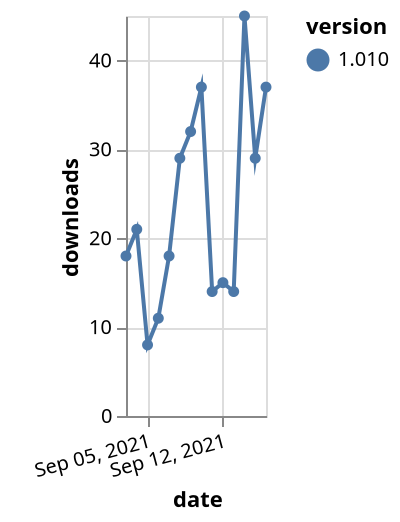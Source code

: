 {"$schema": "https://vega.github.io/schema/vega-lite/v5.json", "description": "A simple bar chart with embedded data.", "data": {"values": [{"date": "2021-09-03", "total": 34533, "delta": 18, "version": "1.010"}, {"date": "2021-09-04", "total": 34554, "delta": 21, "version": "1.010"}, {"date": "2021-09-05", "total": 34562, "delta": 8, "version": "1.010"}, {"date": "2021-09-06", "total": 34573, "delta": 11, "version": "1.010"}, {"date": "2021-09-07", "total": 34591, "delta": 18, "version": "1.010"}, {"date": "2021-09-08", "total": 34620, "delta": 29, "version": "1.010"}, {"date": "2021-09-09", "total": 34652, "delta": 32, "version": "1.010"}, {"date": "2021-09-10", "total": 34689, "delta": 37, "version": "1.010"}, {"date": "2021-09-11", "total": 34703, "delta": 14, "version": "1.010"}, {"date": "2021-09-12", "total": 34718, "delta": 15, "version": "1.010"}, {"date": "2021-09-13", "total": 34732, "delta": 14, "version": "1.010"}, {"date": "2021-09-14", "total": 34777, "delta": 45, "version": "1.010"}, {"date": "2021-09-15", "total": 34806, "delta": 29, "version": "1.010"}, {"date": "2021-09-16", "total": 34843, "delta": 37, "version": "1.010"}]}, "width": "container", "mark": {"type": "line", "point": {"filled": true}}, "encoding": {"x": {"field": "date", "type": "temporal", "timeUnit": "yearmonthdate", "title": "date", "axis": {"labelAngle": -15}}, "y": {"field": "delta", "type": "quantitative", "title": "downloads"}, "color": {"field": "version", "type": "nominal"}, "tooltip": {"field": "delta"}}}